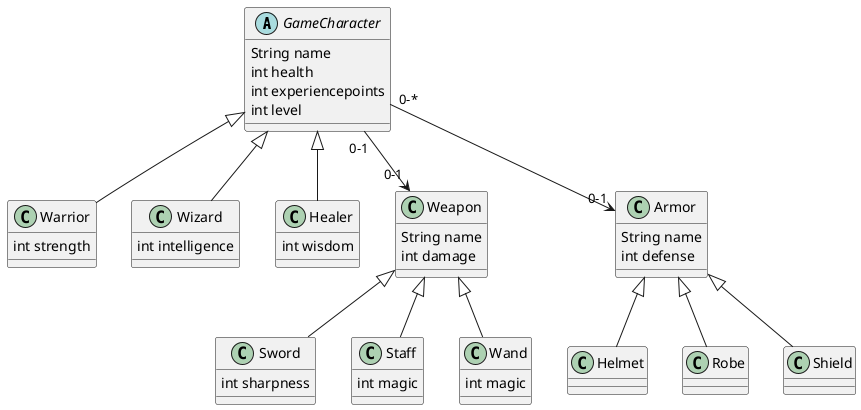 @startuml

abstract class GameCharacter {
    String name
    int health
    int experiencepoints
    int level

}

class Warrior extends GameCharacter {
    int strength
}

class Wizard extends GameCharacter {
    int intelligence
}

class Healer extends GameCharacter {
    int wisdom
}

class Weapon {
    String name
    int damage
}

class Armor {
    String name
    int defense
}

class Sword extends Weapon {
    int sharpness
}

class Staff extends Weapon {
    int magic
}

class Wand extends Weapon {
    int magic
}

class Helmet extends Armor {

}

class Robe extends Armor {

}

class Shield extends Armor {

}

GameCharacter "0-1" --> "0-1" Weapon
GameCharacter "0-*" --> "0-1" Armor




@enduml